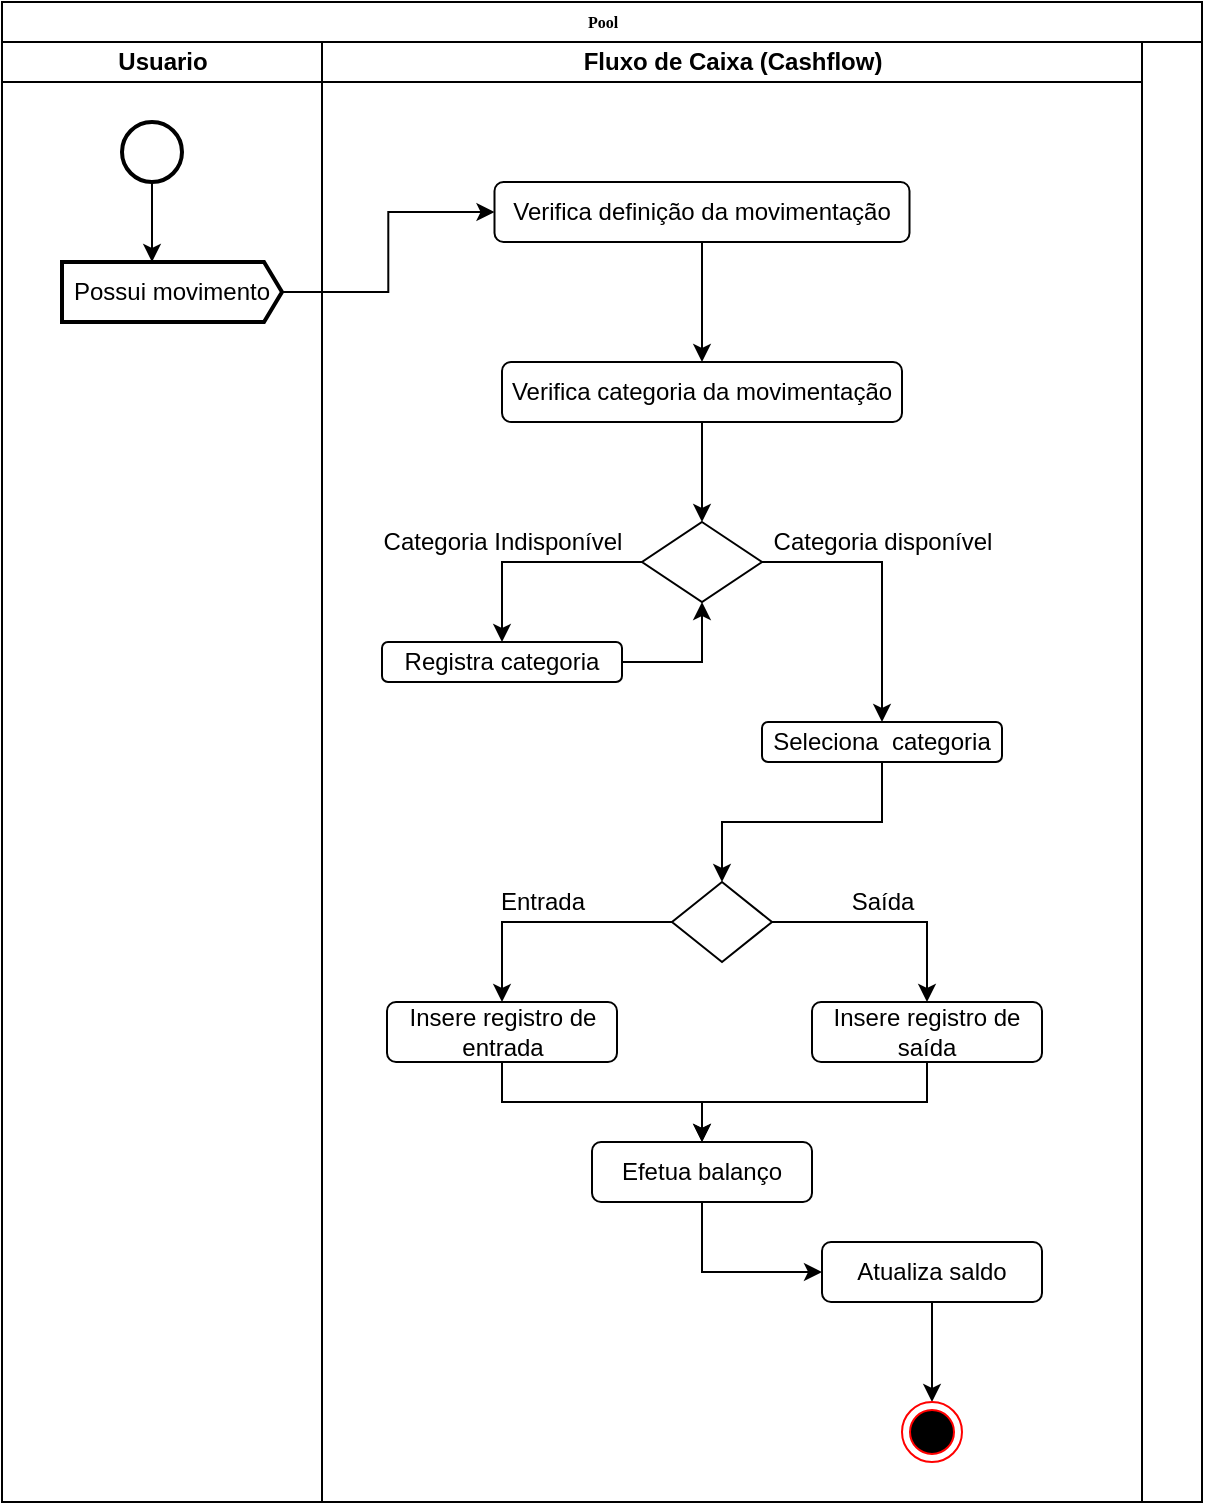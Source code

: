 <mxfile version="13.6.6" type="device"><diagram name="Page-1" id="74e2e168-ea6b-b213-b513-2b3c1d86103e"><mxGraphModel dx="743" dy="422" grid="1" gridSize="10" guides="1" tooltips="1" connect="1" arrows="1" fold="1" page="1" pageScale="1" pageWidth="1100" pageHeight="850" background="#ffffff" math="0" shadow="0"><root><mxCell id="0"/><mxCell id="1" parent="0"/><mxCell id="77e6c97f196da883-1" value="Pool" style="swimlane;html=1;childLayout=stackLayout;startSize=20;rounded=0;shadow=0;labelBackgroundColor=none;strokeWidth=1;fontFamily=Verdana;fontSize=8;align=center;" parent="1" vertex="1"><mxGeometry x="200" y="60" width="600" height="750" as="geometry"/></mxCell><mxCell id="77e6c97f196da883-2" value="Usuario" style="swimlane;html=1;startSize=20;" parent="77e6c97f196da883-1" vertex="1"><mxGeometry y="20" width="160" height="730" as="geometry"/></mxCell><mxCell id="7Z8oCFXDCKEYtFpAexuT-3" value="" style="endArrow=classic;html=1;exitX=0.5;exitY=1;exitDx=0;exitDy=0;exitPerimeter=0;" parent="77e6c97f196da883-2" source="7Z8oCFXDCKEYtFpAexuT-2" edge="1"><mxGeometry width="50" height="50" relative="1" as="geometry"><mxPoint x="55" y="140" as="sourcePoint"/><mxPoint x="75" y="110" as="targetPoint"/></mxGeometry></mxCell><mxCell id="7Z8oCFXDCKEYtFpAexuT-4" value="Possui movimento" style="html=1;shape=mxgraph.sysml.sendSigAct;strokeWidth=2;whiteSpace=wrap;align=center;" parent="77e6c97f196da883-2" vertex="1"><mxGeometry x="30" y="110" width="110" height="30" as="geometry"/></mxCell><mxCell id="7Z8oCFXDCKEYtFpAexuT-2" value="" style="strokeWidth=2;html=1;shape=mxgraph.flowchart.start_2;whiteSpace=wrap;" parent="77e6c97f196da883-2" vertex="1"><mxGeometry x="60" y="40" width="30" height="30" as="geometry"/></mxCell><mxCell id="7Z8oCFXDCKEYtFpAexuT-28" style="edgeStyle=orthogonalEdgeStyle;rounded=0;orthogonalLoop=1;jettySize=auto;html=1;exitX=1;exitY=0.5;exitDx=0;exitDy=0;exitPerimeter=0;entryX=0;entryY=0.5;entryDx=0;entryDy=0;" parent="77e6c97f196da883-1" source="7Z8oCFXDCKEYtFpAexuT-4" target="7Z8oCFXDCKEYtFpAexuT-5" edge="1"><mxGeometry relative="1" as="geometry"/></mxCell><mxCell id="77e6c97f196da883-3" value="Fluxo de Caixa (Cashflow)" style="swimlane;html=1;startSize=20;" parent="77e6c97f196da883-1" vertex="1"><mxGeometry x="160" y="20" width="410" height="730" as="geometry"/></mxCell><mxCell id="7Z8oCFXDCKEYtFpAexuT-17" style="edgeStyle=orthogonalEdgeStyle;rounded=0;orthogonalLoop=1;jettySize=auto;html=1;exitX=1;exitY=0.5;exitDx=0;exitDy=0;entryX=0.5;entryY=1;entryDx=0;entryDy=0;" parent="77e6c97f196da883-3" source="7Z8oCFXDCKEYtFpAexuT-10" target="7Z8oCFXDCKEYtFpAexuT-9" edge="1"><mxGeometry relative="1" as="geometry"/></mxCell><mxCell id="UHGyJ8LQsg8I_qsDvNUh-8" style="edgeStyle=orthogonalEdgeStyle;rounded=0;orthogonalLoop=1;jettySize=auto;html=1;exitX=0.5;exitY=1;exitDx=0;exitDy=0;entryX=0.5;entryY=0;entryDx=0;entryDy=0;" edge="1" parent="77e6c97f196da883-3" source="7Z8oCFXDCKEYtFpAexuT-7" target="UHGyJ8LQsg8I_qsDvNUh-5"><mxGeometry relative="1" as="geometry"/></mxCell><mxCell id="7Z8oCFXDCKEYtFpAexuT-7" value="Insere registro de entrada" style="rounded=1;whiteSpace=wrap;html=1;" parent="77e6c97f196da883-3" vertex="1"><mxGeometry x="32.5" y="480" width="115" height="30" as="geometry"/></mxCell><mxCell id="7Z8oCFXDCKEYtFpAexuT-12" value="Categoria Indisponível" style="text;html=1;align=center;verticalAlign=middle;resizable=0;points=[];autosize=1;" parent="77e6c97f196da883-3" vertex="1"><mxGeometry x="25" y="240" width="130" height="20" as="geometry"/></mxCell><mxCell id="7Z8oCFXDCKEYtFpAexuT-10" value="Registra categoria" style="rounded=1;whiteSpace=wrap;html=1;" parent="77e6c97f196da883-3" vertex="1"><mxGeometry x="30" y="300" width="120" height="20" as="geometry"/></mxCell><mxCell id="7Z8oCFXDCKEYtFpAexuT-11" style="edgeStyle=orthogonalEdgeStyle;rounded=0;orthogonalLoop=1;jettySize=auto;html=1;exitX=0;exitY=0.5;exitDx=0;exitDy=0;entryX=0.5;entryY=0;entryDx=0;entryDy=0;" parent="77e6c97f196da883-3" source="7Z8oCFXDCKEYtFpAexuT-9" target="7Z8oCFXDCKEYtFpAexuT-10" edge="1"><mxGeometry relative="1" as="geometry"/></mxCell><mxCell id="7Z8oCFXDCKEYtFpAexuT-16" style="edgeStyle=orthogonalEdgeStyle;rounded=0;orthogonalLoop=1;jettySize=auto;html=1;exitX=1;exitY=0.5;exitDx=0;exitDy=0;entryX=0.5;entryY=0;entryDx=0;entryDy=0;" parent="77e6c97f196da883-3" source="7Z8oCFXDCKEYtFpAexuT-9" target="7Z8oCFXDCKEYtFpAexuT-18" edge="1"><mxGeometry relative="1" as="geometry"><mxPoint x="280" y="320" as="targetPoint"/></mxGeometry></mxCell><mxCell id="7Z8oCFXDCKEYtFpAexuT-9" value="" style="rhombus;whiteSpace=wrap;html=1;" parent="77e6c97f196da883-3" vertex="1"><mxGeometry x="160" y="240" width="60" height="40" as="geometry"/></mxCell><mxCell id="7Z8oCFXDCKEYtFpAexuT-24" style="edgeStyle=orthogonalEdgeStyle;rounded=0;orthogonalLoop=1;jettySize=auto;html=1;exitX=0.5;exitY=1;exitDx=0;exitDy=0;" parent="77e6c97f196da883-3" source="7Z8oCFXDCKEYtFpAexuT-5" target="7Z8oCFXDCKEYtFpAexuT-6" edge="1"><mxGeometry relative="1" as="geometry"/></mxCell><mxCell id="7Z8oCFXDCKEYtFpAexuT-29" style="edgeStyle=orthogonalEdgeStyle;rounded=0;orthogonalLoop=1;jettySize=auto;html=1;exitX=0.5;exitY=1;exitDx=0;exitDy=0;entryX=0.5;entryY=0;entryDx=0;entryDy=0;" parent="77e6c97f196da883-3" source="7Z8oCFXDCKEYtFpAexuT-6" target="7Z8oCFXDCKEYtFpAexuT-9" edge="1"><mxGeometry relative="1" as="geometry"/></mxCell><mxCell id="7Z8oCFXDCKEYtFpAexuT-6" value="Verifica categoria da movimentação" style="rounded=1;whiteSpace=wrap;html=1;" parent="77e6c97f196da883-3" vertex="1"><mxGeometry x="90" y="160" width="200" height="30" as="geometry"/></mxCell><mxCell id="7Z8oCFXDCKEYtFpAexuT-5" value="Verifica definição da movimentação" style="rounded=1;whiteSpace=wrap;html=1;" parent="77e6c97f196da883-3" vertex="1"><mxGeometry x="86.25" y="70" width="207.5" height="30" as="geometry"/></mxCell><mxCell id="UHGyJ8LQsg8I_qsDvNUh-2" style="edgeStyle=orthogonalEdgeStyle;rounded=0;orthogonalLoop=1;jettySize=auto;html=1;exitX=0.5;exitY=1;exitDx=0;exitDy=0;entryX=0.5;entryY=0;entryDx=0;entryDy=0;" edge="1" parent="77e6c97f196da883-3" source="7Z8oCFXDCKEYtFpAexuT-18" target="UHGyJ8LQsg8I_qsDvNUh-1"><mxGeometry relative="1" as="geometry"/></mxCell><mxCell id="UHGyJ8LQsg8I_qsDvNUh-10" style="edgeStyle=orthogonalEdgeStyle;rounded=0;orthogonalLoop=1;jettySize=auto;html=1;exitX=0.5;exitY=1;exitDx=0;exitDy=0;entryX=0;entryY=0.5;entryDx=0;entryDy=0;" edge="1" parent="77e6c97f196da883-3" source="UHGyJ8LQsg8I_qsDvNUh-5" target="UHGyJ8LQsg8I_qsDvNUh-4"><mxGeometry relative="1" as="geometry"/></mxCell><mxCell id="UHGyJ8LQsg8I_qsDvNUh-5" value="Efetua balanço" style="rounded=1;whiteSpace=wrap;html=1;" vertex="1" parent="77e6c97f196da883-3"><mxGeometry x="135" y="550" width="110" height="30" as="geometry"/></mxCell><mxCell id="UHGyJ8LQsg8I_qsDvNUh-6" style="edgeStyle=orthogonalEdgeStyle;rounded=0;orthogonalLoop=1;jettySize=auto;html=1;exitX=0;exitY=0.5;exitDx=0;exitDy=0;entryX=0.5;entryY=0;entryDx=0;entryDy=0;" edge="1" parent="77e6c97f196da883-3" source="UHGyJ8LQsg8I_qsDvNUh-1" target="7Z8oCFXDCKEYtFpAexuT-7"><mxGeometry relative="1" as="geometry"/></mxCell><mxCell id="UHGyJ8LQsg8I_qsDvNUh-7" style="edgeStyle=orthogonalEdgeStyle;rounded=0;orthogonalLoop=1;jettySize=auto;html=1;exitX=1;exitY=0.5;exitDx=0;exitDy=0;entryX=0.5;entryY=0;entryDx=0;entryDy=0;" edge="1" parent="77e6c97f196da883-3" source="UHGyJ8LQsg8I_qsDvNUh-1" target="UHGyJ8LQsg8I_qsDvNUh-3"><mxGeometry relative="1" as="geometry"/></mxCell><mxCell id="UHGyJ8LQsg8I_qsDvNUh-1" value="" style="rhombus;whiteSpace=wrap;html=1;" vertex="1" parent="77e6c97f196da883-3"><mxGeometry x="175" y="420" width="50" height="40" as="geometry"/></mxCell><mxCell id="7Z8oCFXDCKEYtFpAexuT-18" value="Seleciona&amp;nbsp; categoria" style="rounded=1;whiteSpace=wrap;html=1;" parent="77e6c97f196da883-3" vertex="1"><mxGeometry x="220" y="340" width="120" height="20" as="geometry"/></mxCell><mxCell id="7Z8oCFXDCKEYtFpAexuT-20" value="Categoria disponível" style="text;html=1;align=center;verticalAlign=middle;resizable=0;points=[];autosize=1;" parent="77e6c97f196da883-3" vertex="1"><mxGeometry x="220" y="240" width="120" height="20" as="geometry"/></mxCell><mxCell id="UHGyJ8LQsg8I_qsDvNUh-9" style="edgeStyle=orthogonalEdgeStyle;rounded=0;orthogonalLoop=1;jettySize=auto;html=1;exitX=0.5;exitY=1;exitDx=0;exitDy=0;entryX=0.5;entryY=0;entryDx=0;entryDy=0;" edge="1" parent="77e6c97f196da883-3" source="UHGyJ8LQsg8I_qsDvNUh-3" target="UHGyJ8LQsg8I_qsDvNUh-5"><mxGeometry relative="1" as="geometry"/></mxCell><mxCell id="UHGyJ8LQsg8I_qsDvNUh-13" value="Saída" style="text;html=1;align=center;verticalAlign=middle;resizable=0;points=[];autosize=1;" vertex="1" parent="77e6c97f196da883-3"><mxGeometry x="255" y="420" width="50" height="20" as="geometry"/></mxCell><mxCell id="UHGyJ8LQsg8I_qsDvNUh-3" value="Insere registro de saída" style="rounded=1;whiteSpace=wrap;html=1;" vertex="1" parent="77e6c97f196da883-3"><mxGeometry x="245" y="480" width="115" height="30" as="geometry"/></mxCell><mxCell id="UHGyJ8LQsg8I_qsDvNUh-11" style="edgeStyle=orthogonalEdgeStyle;rounded=0;orthogonalLoop=1;jettySize=auto;html=1;exitX=0.5;exitY=1;exitDx=0;exitDy=0;entryX=0.5;entryY=0;entryDx=0;entryDy=0;" edge="1" parent="77e6c97f196da883-3" source="UHGyJ8LQsg8I_qsDvNUh-4" target="7Z8oCFXDCKEYtFpAexuT-26"><mxGeometry relative="1" as="geometry"/></mxCell><mxCell id="UHGyJ8LQsg8I_qsDvNUh-4" value="Atualiza saldo" style="rounded=1;whiteSpace=wrap;html=1;" vertex="1" parent="77e6c97f196da883-3"><mxGeometry x="250" y="600" width="110" height="30" as="geometry"/></mxCell><mxCell id="7Z8oCFXDCKEYtFpAexuT-26" value="" style="ellipse;html=1;shape=endState;fillColor=#000000;strokeColor=#ff0000;" parent="77e6c97f196da883-3" vertex="1"><mxGeometry x="290" y="680" width="30" height="30" as="geometry"/></mxCell><mxCell id="UHGyJ8LQsg8I_qsDvNUh-12" value="Entrada" style="text;html=1;align=center;verticalAlign=middle;resizable=0;points=[];autosize=1;" vertex="1" parent="1"><mxGeometry x="440" y="500" width="60" height="20" as="geometry"/></mxCell></root></mxGraphModel></diagram></mxfile>